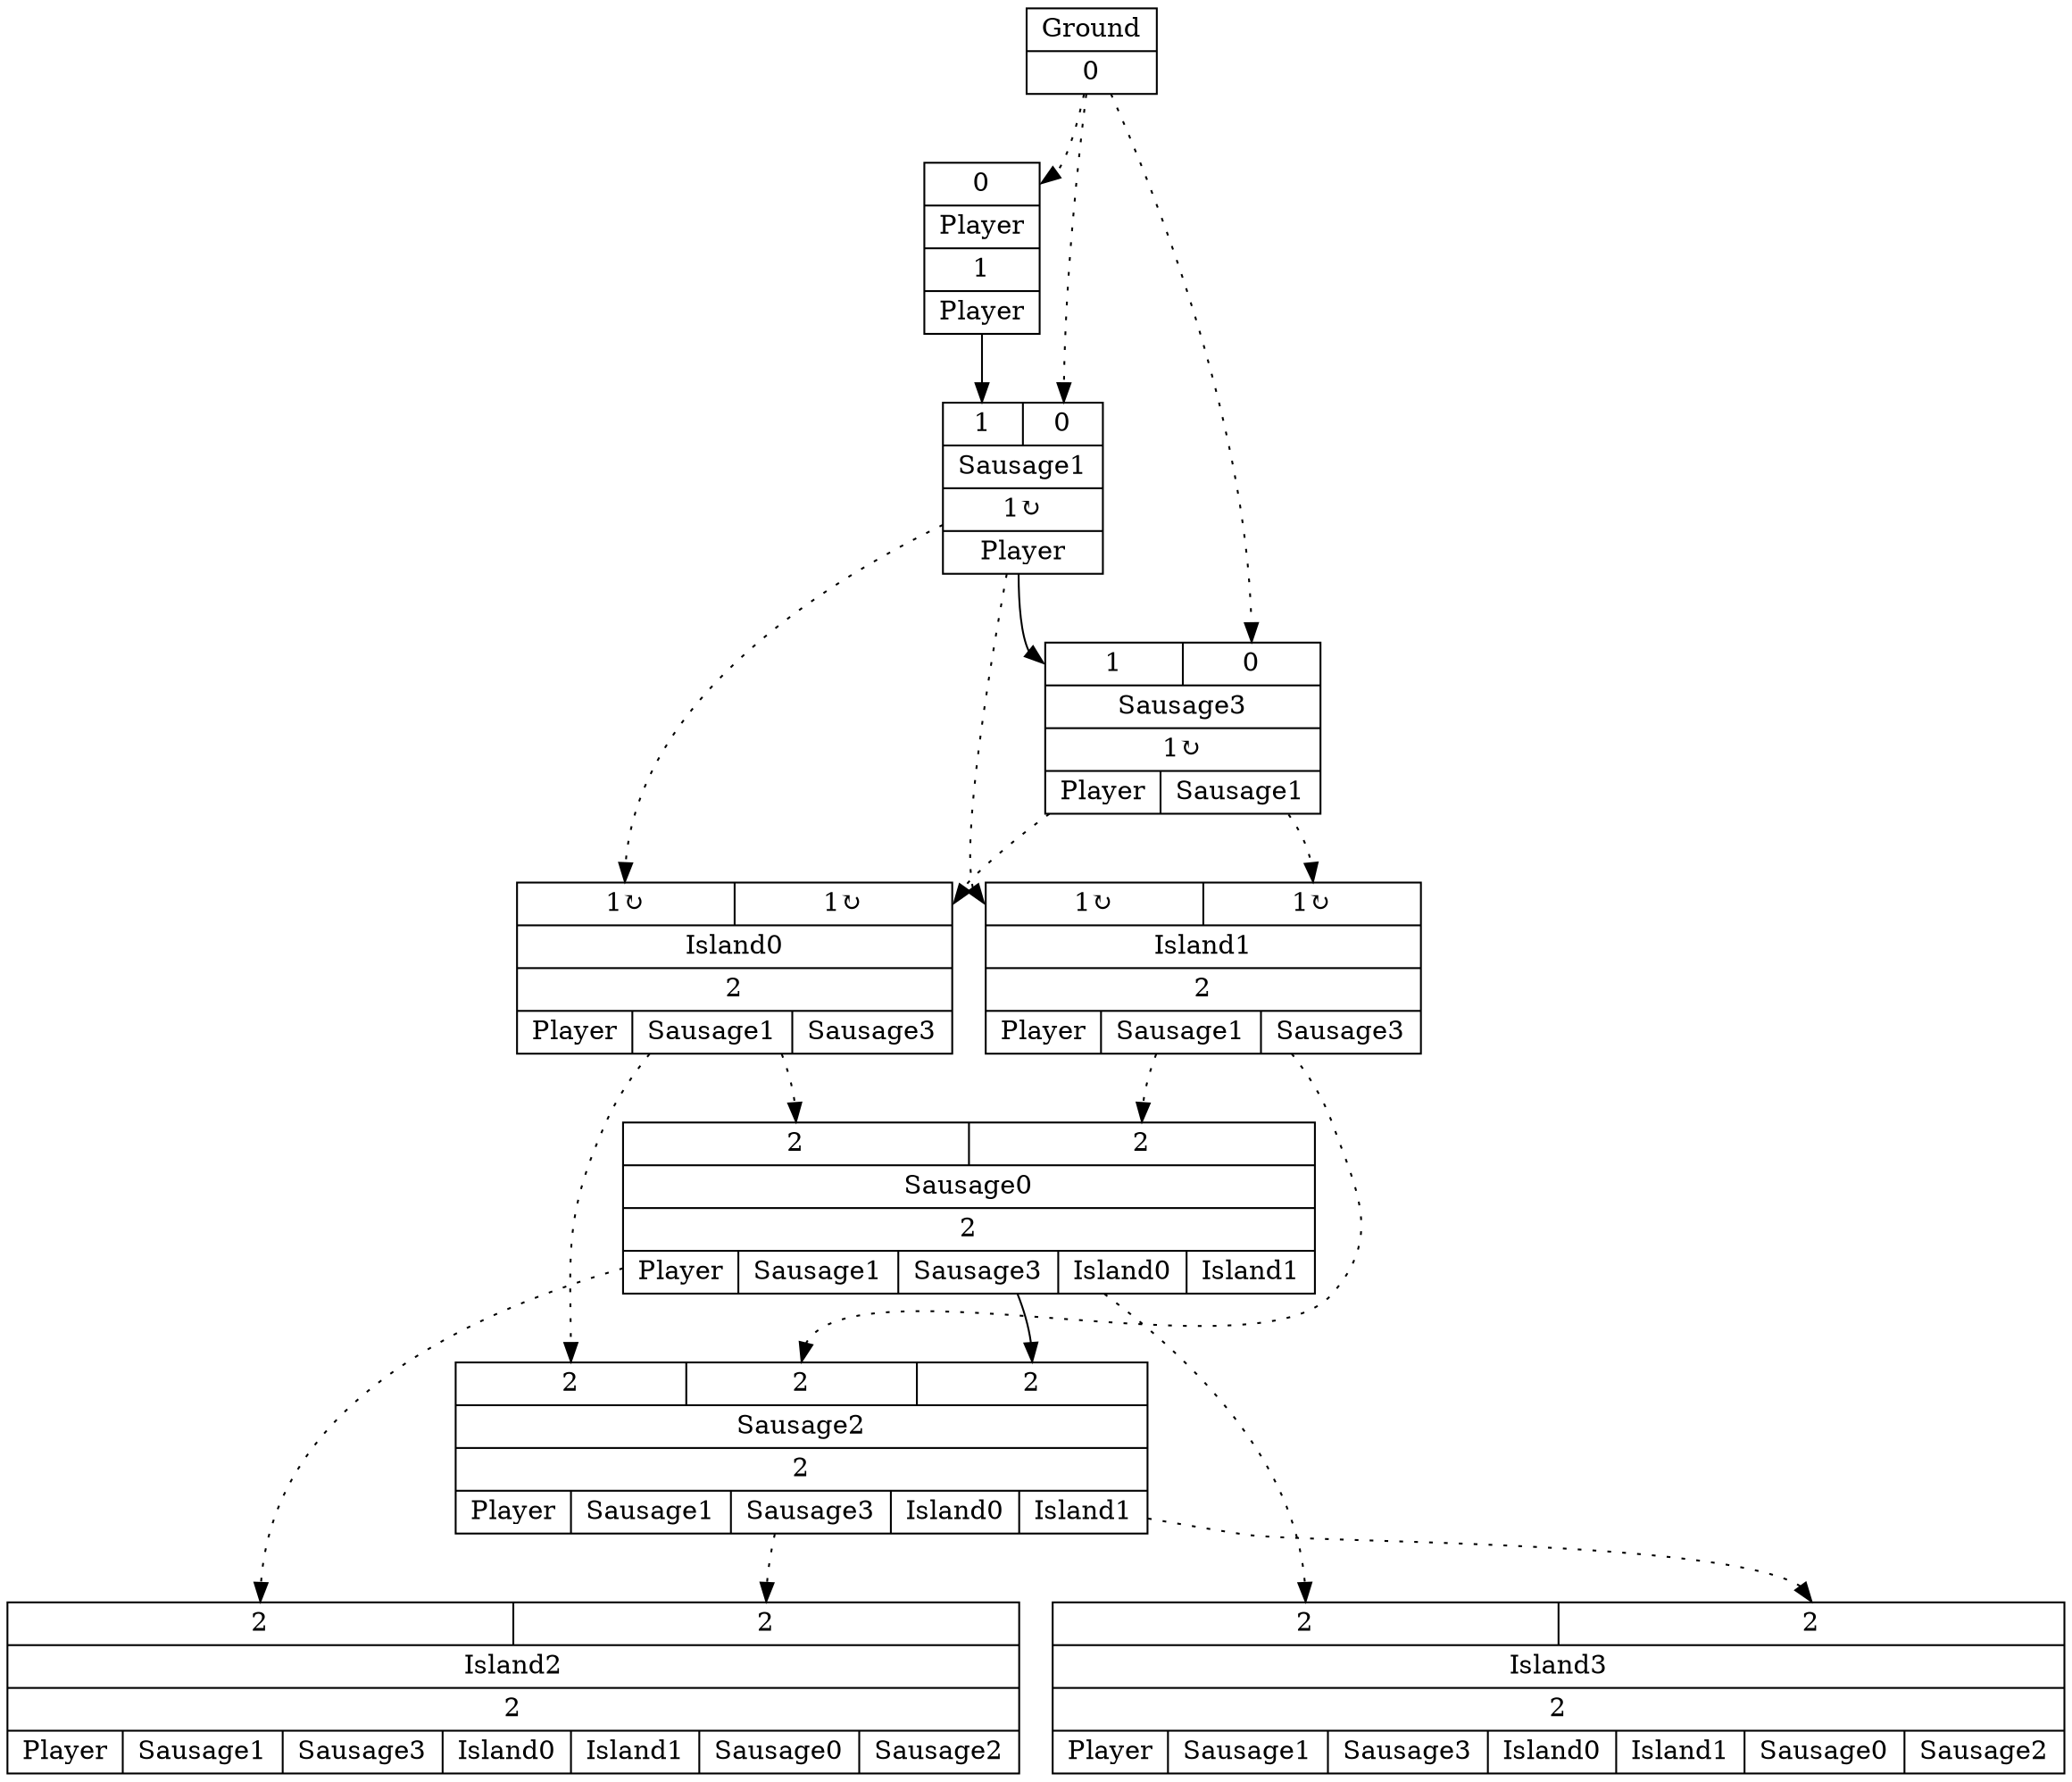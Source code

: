 digraph G {
node [shape=record];
Player[ label ="{{<GroundP>0}|{Player}|<PlayerOUT>1|{Player}}"];
Ground[ label ="{{Ground}|<GroundOUT>0}"];
Sausage1[ label ="{{<Player>1|<GroundP>0}|{Sausage1}|<Sausage1OUT>1&#8635;|{Player}}"];
Island0[ label ="{{<Sausage1P>1&#8635;|<Sausage3P>1&#8635;}|{Island0}|<Island0OUT>2|{Player|Sausage1|Sausage3}}"];
Island1[ label ="{{<Sausage1P>1&#8635;|<Sausage3P>1&#8635;}|{Island1}|<Island1OUT>2|{Player|Sausage1|Sausage3}}"];
Sausage3[ label ="{{<Sausage1>1|<GroundP>0}|{Sausage3}|<Sausage3OUT>1&#8635;|{Player|Sausage1}}"];
Sausage0[ label ="{{<Island0P>2|<Island1P>2}|{Sausage0}|<Sausage0OUT>2|{Player|Sausage1|Sausage3|Island0|Island1}}"];
Sausage2[ label ="{{<Island0P>2|<Island1P>2|<Sausage0>2}|{Sausage2}|<Sausage2OUT>2|{Player|Sausage1|Sausage3|Island0|Island1}}"];
Island2[ label ="{{<Sausage0P>2|<Sausage2P>2}|{Island2}|<Island2OUT>2|{Player|Sausage1|Sausage3|Island0|Island1|Sausage0|Sausage2}}"];
Island3[ label ="{{<Sausage0P>2|<Sausage2P>2}|{Island3}|<Island3OUT>2|{Player|Sausage1|Sausage3|Island0|Island1|Sausage0|Sausage2}}"];
	"Ground" -> "Player":GroundP [style=dotted];
	"Player" -> "Sausage1":Player;
	"Ground" -> "Sausage1":GroundP [style=dotted];
	"Sausage1" -> "Island0":Sausage1P [style=dotted];
	"Sausage1" -> "Island1":Sausage1P [style=dotted];
	"Sausage1" -> "Sausage3":Sausage1;
	"Sausage3" -> "Island0":Sausage3P [style=dotted];
	"Island0" -> "Sausage0":Island0P [style=dotted];
	"Island0" -> "Sausage2":Island0P [style=dotted];
	"Sausage3" -> "Island1":Sausage3P [style=dotted];
	"Island1" -> "Sausage0":Island1P [style=dotted];
	"Island1" -> "Sausage2":Island1P [style=dotted];
	"Ground" -> "Sausage3":GroundP [style=dotted];
	"Sausage0" -> "Island2":Sausage0P [style=dotted];
	"Sausage0" -> "Island3":Sausage0P [style=dotted];
	"Sausage0" -> "Sausage2":Sausage0;
	"Sausage2" -> "Island2":Sausage2P [style=dotted];
	"Sausage2" -> "Island3":Sausage2P [style=dotted];
}
